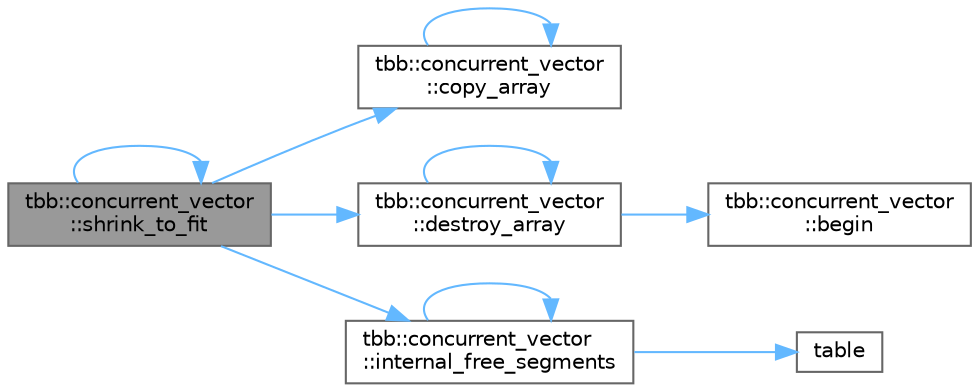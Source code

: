 digraph "tbb::concurrent_vector::shrink_to_fit"
{
 // LATEX_PDF_SIZE
  bgcolor="transparent";
  edge [fontname=Helvetica,fontsize=10,labelfontname=Helvetica,labelfontsize=10];
  node [fontname=Helvetica,fontsize=10,shape=box,height=0.2,width=0.4];
  rankdir="LR";
  Node1 [id="Node000001",label="tbb::concurrent_vector\l::shrink_to_fit",height=0.2,width=0.4,color="gray40", fillcolor="grey60", style="filled", fontcolor="black",tooltip="Optimize memory usage and fragmentation."];
  Node1 -> Node2 [id="edge1_Node000001_Node000002",color="steelblue1",style="solid",tooltip=" "];
  Node2 [id="Node000002",label="tbb::concurrent_vector\l::copy_array",height=0.2,width=0.4,color="grey40", fillcolor="white", style="filled",URL="$classtbb_1_1concurrent__vector.html#a5dd063367c5659e2450ed648e35d8b43",tooltip="Copy-construct n instances of T by copying single element pointed to by src, starting at \"dst\"."];
  Node2 -> Node2 [id="edge2_Node000002_Node000002",color="steelblue1",style="solid",tooltip=" "];
  Node1 -> Node3 [id="edge3_Node000001_Node000003",color="steelblue1",style="solid",tooltip=" "];
  Node3 [id="Node000003",label="tbb::concurrent_vector\l::destroy_array",height=0.2,width=0.4,color="grey40", fillcolor="white", style="filled",URL="$classtbb_1_1concurrent__vector.html#ad7d74466deb89cf468ec535edf055fc5",tooltip="Destroy n instances of T, starting at \"begin\"."];
  Node3 -> Node4 [id="edge4_Node000003_Node000004",color="steelblue1",style="solid",tooltip=" "];
  Node4 [id="Node000004",label="tbb::concurrent_vector\l::begin",height=0.2,width=0.4,color="grey40", fillcolor="white", style="filled",URL="$classtbb_1_1concurrent__vector.html#a2914571ae4553453e3046132bd1dc4ec",tooltip="start iterator"];
  Node3 -> Node3 [id="edge5_Node000003_Node000003",color="steelblue1",style="solid",tooltip=" "];
  Node1 -> Node5 [id="edge6_Node000001_Node000005",color="steelblue1",style="solid",tooltip=" "];
  Node5 [id="Node000005",label="tbb::concurrent_vector\l::internal_free_segments",height=0.2,width=0.4,color="grey40", fillcolor="white", style="filled",URL="$classtbb_1_1concurrent__vector.html#a496efbef33d4076867c075c67793aa6c",tooltip="Free k segments from table"];
  Node5 -> Node5 [id="edge7_Node000005_Node000005",color="steelblue1",style="solid",tooltip=" "];
  Node5 -> Node6 [id="edge8_Node000005_Node000006",color="steelblue1",style="solid",tooltip=" "];
  Node6 [id="Node000006",label="table",height=0.2,width=0.4,color="grey40", fillcolor="white", style="filled",URL="$_tutorial___advanced_initialization___lin_spaced_8cpp.html#a6d7f0e87f8aa44936feb21fa94981cf9",tooltip=" "];
  Node1 -> Node1 [id="edge9_Node000001_Node000001",color="steelblue1",style="solid",tooltip=" "];
}
